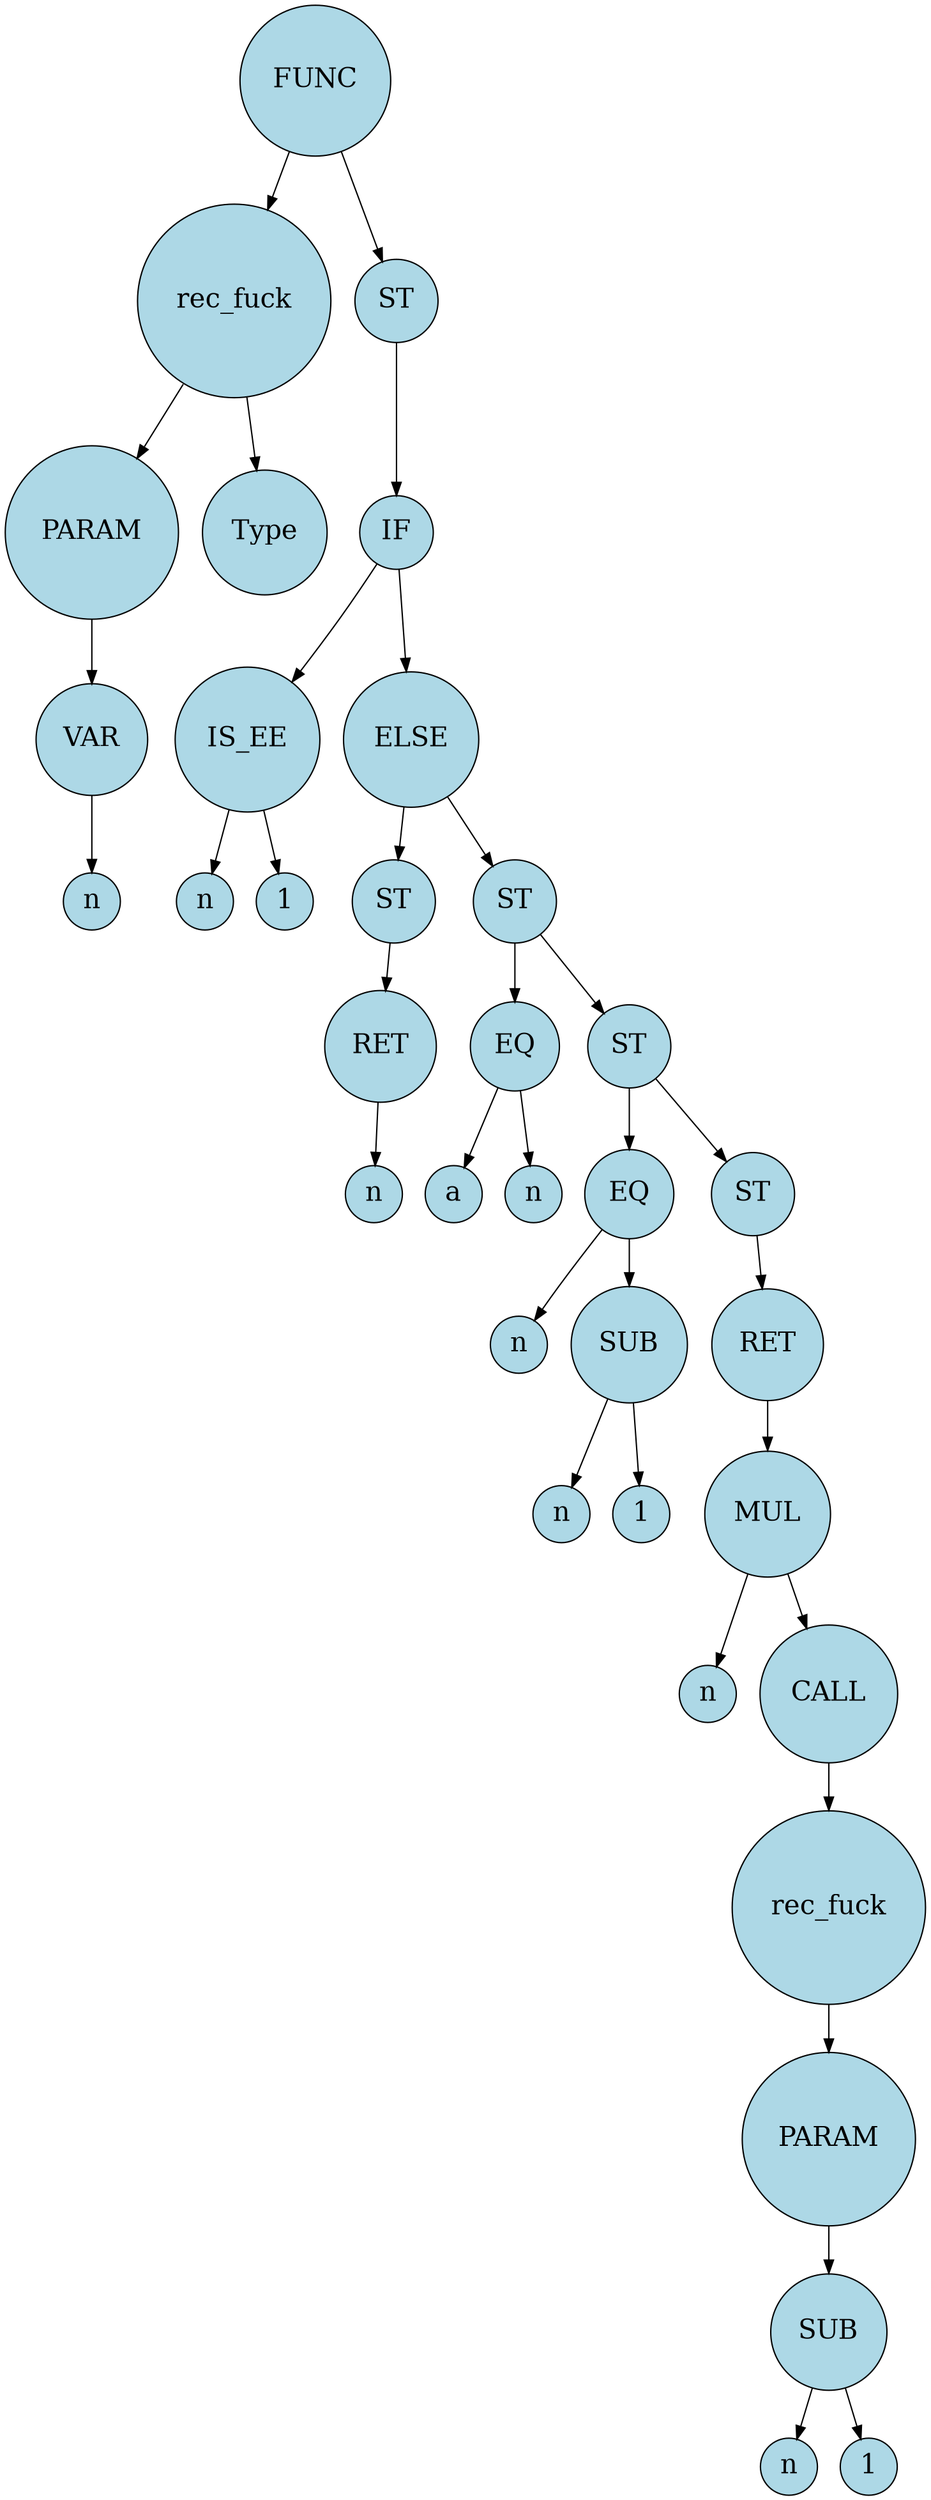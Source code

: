 digraph G{
    rankdir = TB;
    edge[ colour = black ];
    node[ fillcolor = lightgreen, colour = black, shape = circle, fontsize = 20 ];
    node44 [style = filled, fillcolor = lightblue, label = "FUNC"];
    node43 [style = filled, fillcolor = lightblue, label = "rec_fuck"];
    node11 [style = filled, fillcolor = lightblue, label = "PARAM"];
    node10 [style = filled, fillcolor = lightblue, label = "VAR"];
    node9 [style = filled, fillcolor = lightblue, label = "n"];
    node42 [style = filled, fillcolor = lightblue, label = "Type"];
    node41 [style = filled, fillcolor = lightblue, label = "ST"];
    node40 [style = filled, fillcolor = lightblue, label = "IF"];
    node14 [style = filled, fillcolor = lightblue, label = "IS_EE"];
    node12 [style = filled, fillcolor = lightblue, label = "n"];
    node13 [style = filled, fillcolor = lightblue, label = "1"];
    node39 [style = filled, fillcolor = lightblue, label = "ELSE"];
    node17 [style = filled, fillcolor = lightblue, label = "ST"];
    node16 [style = filled, fillcolor = lightblue, label = "RET"];
    node15 [style = filled, fillcolor = lightblue, label = "n"];
    node38 [style = filled, fillcolor = lightblue, label = "ST"];
    node20 [style = filled, fillcolor = lightblue, label = "EQ"];
    node18 [style = filled, fillcolor = lightblue, label = "a"];
    node19 [style = filled, fillcolor = lightblue, label = "n"];
    node37 [style = filled, fillcolor = lightblue, label = "ST"];
    node25 [style = filled, fillcolor = lightblue, label = "EQ"];
    node21 [style = filled, fillcolor = lightblue, label = "n"];
    node24 [style = filled, fillcolor = lightblue, label = "SUB"];
    node22 [style = filled, fillcolor = lightblue, label = "n"];
    node23 [style = filled, fillcolor = lightblue, label = "1"];
    node36 [style = filled, fillcolor = lightblue, label = "ST"];
    node35 [style = filled, fillcolor = lightblue, label = "RET"];
    node34 [style = filled, fillcolor = lightblue, label = "MUL"];
    node26 [style = filled, fillcolor = lightblue, label = "n"];
    node33 [style = filled, fillcolor = lightblue, label = "CALL"];
    node32 [style = filled, fillcolor = lightblue, label = "rec_fuck"];
    node31 [style = filled, fillcolor = lightblue, label = "PARAM"];
    node30 [style = filled, fillcolor = lightblue, label = "SUB"];
    node28 [style = filled, fillcolor = lightblue, label = "n"];
    node29 [style = filled, fillcolor = lightblue, label = "1"];
    node44 -> node43;
    node43 -> node11;
    node11 -> node10;
    node10 -> node9;
    node43 -> node42;
    node41 -> node40;
    node40 -> node14;
    node14 -> node12;
    node14 -> node13;
    node39 -> node17;
    node17 -> node16;
    node16 -> node15;
    node38 -> node20;
    node20 -> node18;
    node20 -> node19;
    node37 -> node25;
    node25 -> node21;
    node24 -> node22;
    node24 -> node23;
    node25 -> node24;
    node36 -> node35;
    node35 -> node34;
    node34 -> node26;
    node33 -> node32;
    node32 -> node31;
    node31 -> node30;
    node30 -> node28;
    node30 -> node29;
    node34 -> node33;
    node37 -> node36;
    node38 -> node37;
    node39 -> node38;
    node40 -> node39;
    node44 -> node41;
}
